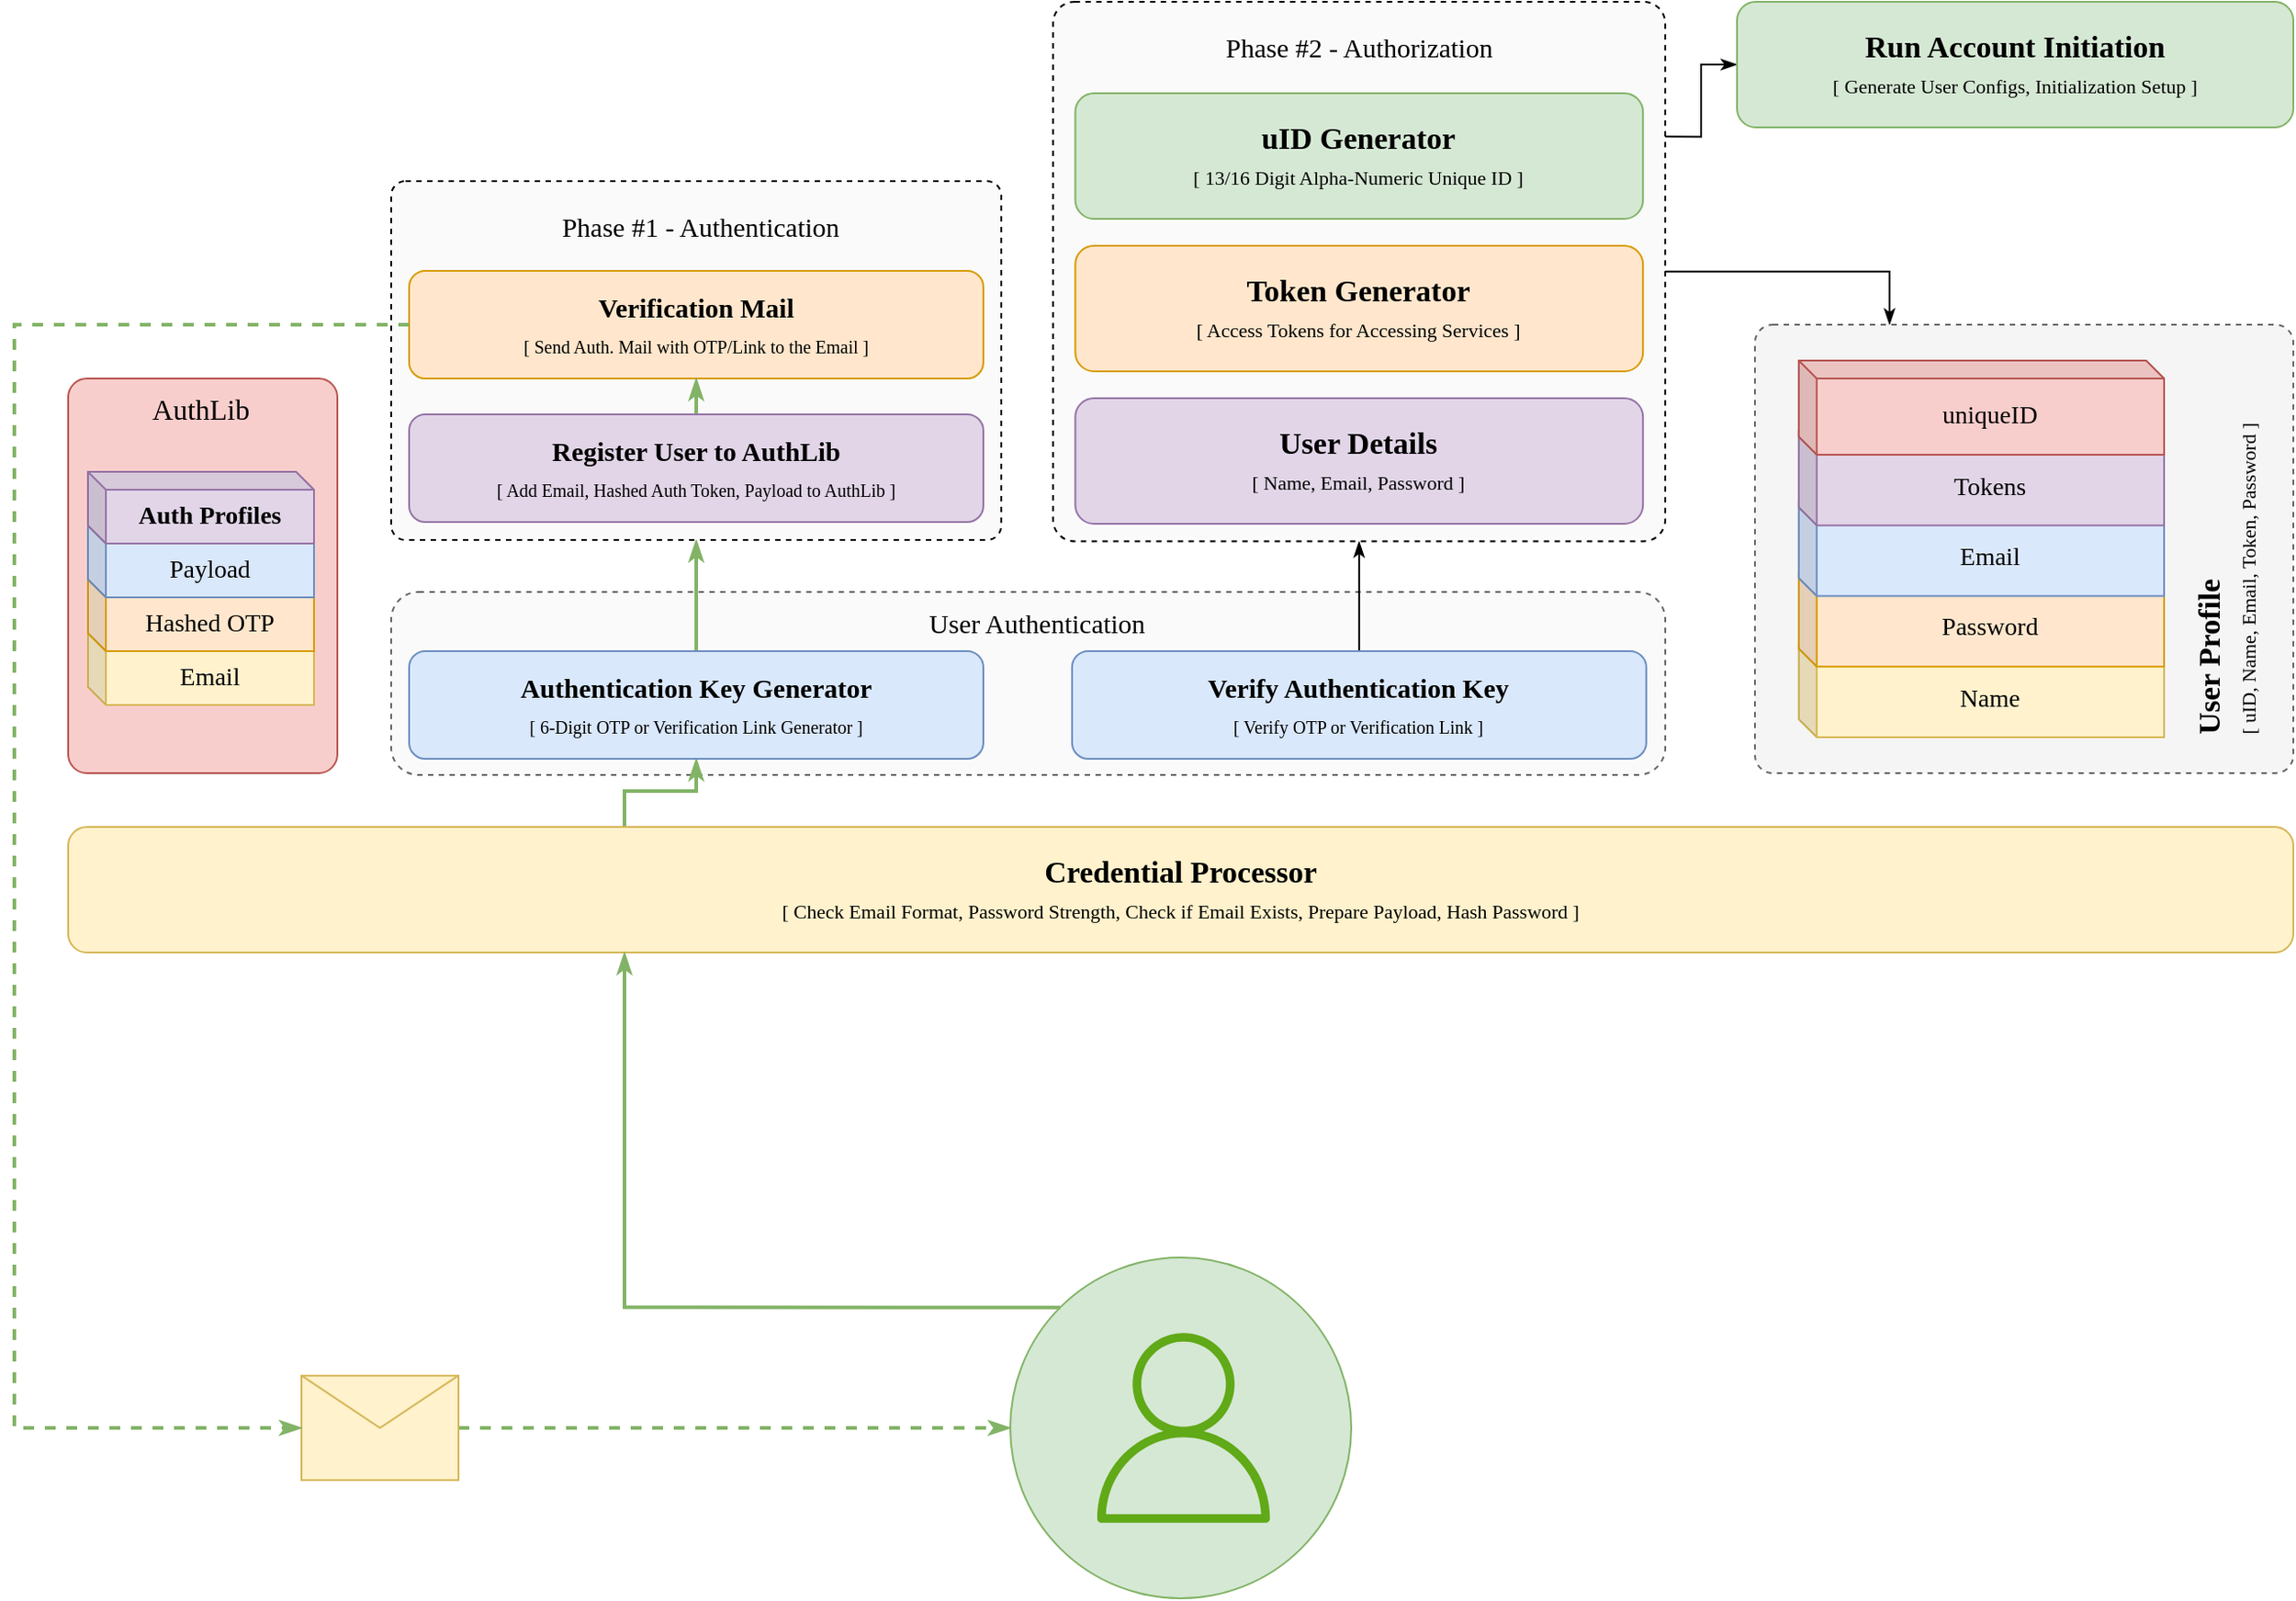 <mxfile version="16.0.3" type="github">
  <diagram id="bcZGq8niX8jsSqBgnsz0" name="Page-1">
    <mxGraphModel dx="1694" dy="936" grid="1" gridSize="10" guides="1" tooltips="1" connect="1" arrows="1" fold="1" page="0" pageScale="1" pageWidth="1100" pageHeight="850" math="0" shadow="0">
      <root>
        <mxCell id="0" />
        <mxCell id="1" parent="0" />
        <mxCell id="okvVlNZ2xvB_8VoVdYBR-27" value="" style="rounded=1;whiteSpace=wrap;html=1;dashed=1;fontFamily=Work Sans;fontSource=https%3A%2F%2Ffonts.googleapis.com%2Fcss%3Ffamily%3DWork%2BSans;fontSize=16;fillColor=#FAFAFA;fontColor=#333333;strokeColor=#666666;" vertex="1" parent="1">
          <mxGeometry x="280" y="459" width="710" height="102" as="geometry" />
        </mxCell>
        <mxCell id="okvVlNZ2xvB_8VoVdYBR-78" style="edgeStyle=orthogonalEdgeStyle;rounded=0;orthogonalLoop=1;jettySize=auto;html=1;exitX=0.25;exitY=0;exitDx=0;exitDy=0;entryX=0.5;entryY=1;entryDx=0;entryDy=0;fontFamily=Work Sans;fontSource=https%3A%2F%2Ffonts.googleapis.com%2Fcss%3Ffamily%3DWork%2BSans;fontSize=8;fontColor=#0080F0;endArrow=classicThin;endFill=1;strokeColor=#82B366;strokeWidth=2;" edge="1" parent="1" source="pe7kV6N1swRoLj8WlCbN-2" target="okvVlNZ2xvB_8VoVdYBR-2">
          <mxGeometry relative="1" as="geometry" />
        </mxCell>
        <mxCell id="pe7kV6N1swRoLj8WlCbN-2" value="&lt;font face=&quot;Work Sans&quot; data-font-src=&quot;https://fonts.googleapis.com/css?family=Work+Sans&quot; style=&quot;line-height: 0.3&quot;&gt;&lt;b style=&quot;font-size: 17px&quot;&gt;Credential Processor&lt;/b&gt;&lt;br&gt;&lt;font style=&quot;font-size: 11px&quot;&gt;[ Check Email Format, Password Strength, Check if Email Exists, Prepare Payload, Hash Password ]&lt;/font&gt;&lt;br&gt;&lt;/font&gt;" style="rounded=1;whiteSpace=wrap;html=1;fontSize=16;fillColor=#fff2cc;strokeColor=#d6b656;" parent="1" vertex="1">
          <mxGeometry x="100" y="590" width="1240" height="70" as="geometry" />
        </mxCell>
        <mxCell id="okvVlNZ2xvB_8VoVdYBR-56" style="edgeStyle=orthogonalEdgeStyle;rounded=0;orthogonalLoop=1;jettySize=auto;html=1;exitX=0.5;exitY=0;exitDx=0;exitDy=0;entryX=0.5;entryY=1;entryDx=0;entryDy=0;fontFamily=Work Sans;fontSource=https%3A%2F%2Ffonts.googleapis.com%2Fcss%3Ffamily%3DWork%2BSans;fontSize=15;endArrow=classicThin;endFill=1;strokeColor=#82B366;strokeWidth=2;" edge="1" parent="1" source="okvVlNZ2xvB_8VoVdYBR-2" target="okvVlNZ2xvB_8VoVdYBR-50">
          <mxGeometry relative="1" as="geometry" />
        </mxCell>
        <mxCell id="okvVlNZ2xvB_8VoVdYBR-2" value="&lt;font face=&quot;Work Sans&quot; data-font-src=&quot;https://fonts.googleapis.com/css?family=Work+Sans&quot; style=&quot;line-height: 0.3&quot;&gt;&lt;b&gt;&lt;font style=&quot;font-size: 15px&quot;&gt;Authentication Key Generator&lt;/font&gt;&lt;/b&gt;&lt;br&gt;&lt;font style=&quot;font-size: 10px&quot;&gt;[ 6-Digit OTP or Verification Link Generator ]&lt;/font&gt;&lt;br&gt;&lt;/font&gt;" style="rounded=1;whiteSpace=wrap;html=1;fontSize=16;fillColor=#dae8fc;strokeColor=#6c8ebf;" vertex="1" parent="1">
          <mxGeometry x="290" y="492" width="320" height="60" as="geometry" />
        </mxCell>
        <mxCell id="okvVlNZ2xvB_8VoVdYBR-58" style="edgeStyle=orthogonalEdgeStyle;rounded=0;orthogonalLoop=1;jettySize=auto;html=1;exitX=0.5;exitY=0;exitDx=0;exitDy=0;entryX=0.5;entryY=1;entryDx=0;entryDy=0;fontFamily=Work Sans;fontSource=https%3A%2F%2Ffonts.googleapis.com%2Fcss%3Ffamily%3DWork%2BSans;fontSize=15;endArrow=classicThin;endFill=1;" edge="1" parent="1" source="okvVlNZ2xvB_8VoVdYBR-23" target="okvVlNZ2xvB_8VoVdYBR-48">
          <mxGeometry relative="1" as="geometry" />
        </mxCell>
        <mxCell id="okvVlNZ2xvB_8VoVdYBR-23" value="&lt;font face=&quot;Work Sans&quot; data-font-src=&quot;https://fonts.googleapis.com/css?family=Work+Sans&quot; style=&quot;line-height: 0.3&quot;&gt;&lt;b&gt;&lt;font style=&quot;font-size: 15px&quot;&gt;Verify Authentication Key&lt;/font&gt;&lt;/b&gt;&lt;br&gt;&lt;font style=&quot;font-size: 10px&quot;&gt;[ Verify OTP or Verification Link ]&lt;/font&gt;&lt;br&gt;&lt;/font&gt;" style="rounded=1;whiteSpace=wrap;html=1;fontSize=16;fillColor=#dae8fc;strokeColor=#6c8ebf;" vertex="1" parent="1">
          <mxGeometry x="659.42" y="492" width="320" height="60" as="geometry" />
        </mxCell>
        <mxCell id="okvVlNZ2xvB_8VoVdYBR-28" value="User Authentication" style="text;html=1;strokeColor=none;fillColor=none;align=center;verticalAlign=middle;whiteSpace=wrap;rounded=0;dashed=1;fontFamily=Work Sans;fontSource=https%3A%2F%2Ffonts.googleapis.com%2Fcss%3Ffamily%3DWork%2BSans;fontSize=15;" vertex="1" parent="1">
          <mxGeometry x="560" y="466" width="160" height="20" as="geometry" />
        </mxCell>
        <mxCell id="okvVlNZ2xvB_8VoVdYBR-29" value="" style="group" vertex="1" connectable="0" parent="1">
          <mxGeometry x="100" y="340" width="150" height="220" as="geometry" />
        </mxCell>
        <mxCell id="okvVlNZ2xvB_8VoVdYBR-8" value="" style="rounded=1;whiteSpace=wrap;html=1;fontSize=10;arcSize=7;fillColor=#f8cecc;strokeColor=#b85450;" vertex="1" parent="okvVlNZ2xvB_8VoVdYBR-29">
          <mxGeometry width="150" height="220" as="geometry" />
        </mxCell>
        <mxCell id="okvVlNZ2xvB_8VoVdYBR-9" value="AuthLib" style="text;html=1;strokeColor=none;fillColor=none;align=center;verticalAlign=middle;whiteSpace=wrap;rounded=0;fontSize=16;fontFamily=Work Sans;fontSource=https%3A%2F%2Ffonts.googleapis.com%2Fcss%3Ffamily%3DWork%2BSans;" vertex="1" parent="okvVlNZ2xvB_8VoVdYBR-29">
          <mxGeometry x="44" y="7" width="60" height="20" as="geometry" />
        </mxCell>
        <mxCell id="okvVlNZ2xvB_8VoVdYBR-16" value="" style="group" vertex="1" connectable="0" parent="okvVlNZ2xvB_8VoVdYBR-29">
          <mxGeometry x="11" y="52" width="126" height="130" as="geometry" />
        </mxCell>
        <mxCell id="okvVlNZ2xvB_8VoVdYBR-11" value="Email" style="shape=cube;whiteSpace=wrap;html=1;boundedLbl=1;backgroundOutline=1;darkOpacity=0.05;darkOpacity2=0.1;fontFamily=Work Sans;fontSource=https%3A%2F%2Ffonts.googleapis.com%2Fcss%3Ffamily%3DWork%2BSans;fontSize=14;size=10;fillColor=#fff2cc;strokeColor=#d6b656;" vertex="1" parent="okvVlNZ2xvB_8VoVdYBR-16">
          <mxGeometry y="90" width="126" height="40" as="geometry" />
        </mxCell>
        <mxCell id="okvVlNZ2xvB_8VoVdYBR-12" value="Hashed OTP" style="shape=cube;whiteSpace=wrap;html=1;boundedLbl=1;backgroundOutline=1;darkOpacity=0.05;darkOpacity2=0.1;fontFamily=Work Sans;fontSource=https%3A%2F%2Ffonts.googleapis.com%2Fcss%3Ffamily%3DWork%2BSans;fontSize=14;size=10;fillColor=#ffe6cc;strokeColor=#d79b00;" vertex="1" parent="okvVlNZ2xvB_8VoVdYBR-16">
          <mxGeometry y="60" width="126" height="40" as="geometry" />
        </mxCell>
        <mxCell id="okvVlNZ2xvB_8VoVdYBR-13" value="Payload" style="shape=cube;whiteSpace=wrap;html=1;boundedLbl=1;backgroundOutline=1;darkOpacity=0.05;darkOpacity2=0.1;fontFamily=Work Sans;fontSource=https%3A%2F%2Ffonts.googleapis.com%2Fcss%3Ffamily%3DWork%2BSans;fontSize=14;size=10;fillColor=#dae8fc;strokeColor=#6c8ebf;" vertex="1" parent="okvVlNZ2xvB_8VoVdYBR-16">
          <mxGeometry y="30" width="126" height="40" as="geometry" />
        </mxCell>
        <mxCell id="okvVlNZ2xvB_8VoVdYBR-15" value="&lt;b&gt;Auth Profiles&lt;/b&gt;" style="shape=cube;whiteSpace=wrap;html=1;boundedLbl=1;backgroundOutline=1;darkOpacity=0.05;darkOpacity2=0.1;fontFamily=Work Sans;fontSource=https%3A%2F%2Ffonts.googleapis.com%2Fcss%3Ffamily%3DWork%2BSans;fontSize=14;size=10;fillColor=#e1d5e7;strokeColor=#9673a6;" vertex="1" parent="okvVlNZ2xvB_8VoVdYBR-16">
          <mxGeometry width="126" height="40" as="geometry" />
        </mxCell>
        <mxCell id="okvVlNZ2xvB_8VoVdYBR-63" style="edgeStyle=orthogonalEdgeStyle;rounded=0;orthogonalLoop=1;jettySize=auto;html=1;fontFamily=Work Sans;fontSource=https%3A%2F%2Ffonts.googleapis.com%2Fcss%3Ffamily%3DWork%2BSans;fontSize=15;endArrow=classicThin;endFill=1;entryX=0;entryY=0.5;entryDx=0;entryDy=0;exitX=1;exitY=0.25;exitDx=0;exitDy=0;" edge="1" parent="1" source="okvVlNZ2xvB_8VoVdYBR-48" target="okvVlNZ2xvB_8VoVdYBR-47">
          <mxGeometry relative="1" as="geometry">
            <mxPoint x="1002" y="165" as="sourcePoint" />
          </mxGeometry>
        </mxCell>
        <mxCell id="okvVlNZ2xvB_8VoVdYBR-47" value="&lt;font face=&quot;Work Sans&quot; data-font-src=&quot;https://fonts.googleapis.com/css?family=Work+Sans&quot; style=&quot;line-height: 0.3&quot;&gt;&lt;b style=&quot;font-size: 17px&quot;&gt;Run Account Initiation&lt;/b&gt;&lt;br&gt;&lt;font style=&quot;font-size: 11px&quot;&gt;[ Generate User Configs, Initialization Setup ]&lt;/font&gt;&lt;br&gt;&lt;/font&gt;" style="rounded=1;whiteSpace=wrap;html=1;fontSize=16;fillColor=#d5e8d4;strokeColor=#82b366;" vertex="1" parent="1">
          <mxGeometry x="1030" y="130" width="310" height="70" as="geometry" />
        </mxCell>
        <mxCell id="okvVlNZ2xvB_8VoVdYBR-54" value="" style="group" vertex="1" connectable="0" parent="1">
          <mxGeometry x="648.83" y="130" width="341.17" height="300.75" as="geometry" />
        </mxCell>
        <mxCell id="okvVlNZ2xvB_8VoVdYBR-48" value="" style="rounded=1;whiteSpace=wrap;html=1;dashed=1;fontFamily=Work Sans;fontSource=https%3A%2F%2Ffonts.googleapis.com%2Fcss%3Ffamily%3DWork%2BSans;fontSize=15;fillColor=#FAFAFA;arcSize=4;" vertex="1" parent="okvVlNZ2xvB_8VoVdYBR-54">
          <mxGeometry width="341.17" height="300.75" as="geometry" />
        </mxCell>
        <mxCell id="okvVlNZ2xvB_8VoVdYBR-1" value="&lt;font face=&quot;Work Sans&quot; data-font-src=&quot;https://fonts.googleapis.com/css?family=Work+Sans&quot; style=&quot;line-height: 0.3&quot;&gt;&lt;b style=&quot;font-size: 17px&quot;&gt;Token Generator&lt;/b&gt;&lt;br&gt;&lt;font style=&quot;font-size: 11px&quot;&gt;[ Access Tokens for Accessing Services ]&lt;/font&gt;&lt;br&gt;&lt;/font&gt;" style="rounded=1;whiteSpace=wrap;html=1;fontSize=16;fillColor=#ffe6cc;strokeColor=#d79b00;" vertex="1" parent="okvVlNZ2xvB_8VoVdYBR-54">
          <mxGeometry x="12.403" y="136" width="316.365" height="70" as="geometry" />
        </mxCell>
        <mxCell id="okvVlNZ2xvB_8VoVdYBR-33" value="&lt;font face=&quot;Work Sans&quot; data-font-src=&quot;https://fonts.googleapis.com/css?family=Work+Sans&quot; style=&quot;line-height: 0.3&quot;&gt;&lt;b style=&quot;font-size: 17px&quot;&gt;User Details&lt;/b&gt;&lt;br&gt;&lt;font style=&quot;font-size: 11px&quot;&gt;[ Name, Email, Password ]&lt;/font&gt;&lt;br&gt;&lt;/font&gt;" style="rounded=1;whiteSpace=wrap;html=1;fontSize=16;fillColor=#e1d5e7;strokeColor=#9673a6;" vertex="1" parent="okvVlNZ2xvB_8VoVdYBR-54">
          <mxGeometry x="12.403" y="221" width="316.365" height="70" as="geometry" />
        </mxCell>
        <mxCell id="pe7kV6N1swRoLj8WlCbN-1" value="&lt;font face=&quot;Work Sans&quot; data-font-src=&quot;https://fonts.googleapis.com/css?family=Work+Sans&quot; style=&quot;line-height: 0.3&quot;&gt;&lt;b style=&quot;font-size: 17px&quot;&gt;uID Generator&lt;/b&gt;&lt;br&gt;&lt;font style=&quot;font-size: 11px&quot;&gt;[ 13/16 Digit Alpha-Numeric Unique ID ]&lt;/font&gt;&lt;br&gt;&lt;/font&gt;" style="rounded=1;whiteSpace=wrap;html=1;fontSize=16;fillColor=#d5e8d4;strokeColor=#82b366;" parent="okvVlNZ2xvB_8VoVdYBR-54" vertex="1">
          <mxGeometry x="12.403" y="51" width="316.365" height="70" as="geometry" />
        </mxCell>
        <mxCell id="okvVlNZ2xvB_8VoVdYBR-53" value="Phase #2 - Authorization" style="text;html=1;strokeColor=none;fillColor=none;align=center;verticalAlign=middle;whiteSpace=wrap;rounded=0;dashed=1;fontFamily=Work Sans;fontSource=https%3A%2F%2Ffonts.googleapis.com%2Fcss%3Ffamily%3DWork%2BSans;fontSize=15;" vertex="1" parent="okvVlNZ2xvB_8VoVdYBR-54">
          <mxGeometry x="59.272" y="10" width="222.627" height="30" as="geometry" />
        </mxCell>
        <mxCell id="okvVlNZ2xvB_8VoVdYBR-55" value="" style="group" vertex="1" connectable="0" parent="1">
          <mxGeometry x="280" y="230" width="340" height="200" as="geometry" />
        </mxCell>
        <mxCell id="okvVlNZ2xvB_8VoVdYBR-50" value="" style="rounded=1;whiteSpace=wrap;html=1;dashed=1;fontFamily=Work Sans;fontSource=https%3A%2F%2Ffonts.googleapis.com%2Fcss%3Ffamily%3DWork%2BSans;fontSize=15;fillColor=#FAFAFA;arcSize=4;" vertex="1" parent="okvVlNZ2xvB_8VoVdYBR-55">
          <mxGeometry width="340" height="200" as="geometry" />
        </mxCell>
        <mxCell id="okvVlNZ2xvB_8VoVdYBR-4" value="&lt;font face=&quot;Work Sans&quot; data-font-src=&quot;https://fonts.googleapis.com/css?family=Work+Sans&quot; style=&quot;line-height: 0.3&quot;&gt;&lt;span style=&quot;font-size: 15px&quot;&gt;&lt;b&gt;Verification Mail&lt;/b&gt;&lt;/span&gt;&lt;br&gt;&lt;font style=&quot;font-size: 10px&quot;&gt;[ Send Auth. Mail with OTP/Link to the Email ]&lt;/font&gt;&lt;br&gt;&lt;/font&gt;" style="rounded=1;whiteSpace=wrap;html=1;fontSize=16;fillColor=#ffe6cc;strokeColor=#d79b00;" vertex="1" parent="okvVlNZ2xvB_8VoVdYBR-55">
          <mxGeometry x="10" y="50" width="320" height="60" as="geometry" />
        </mxCell>
        <mxCell id="okvVlNZ2xvB_8VoVdYBR-57" style="edgeStyle=orthogonalEdgeStyle;rounded=0;orthogonalLoop=1;jettySize=auto;html=1;exitX=0.5;exitY=0;exitDx=0;exitDy=0;entryX=0.5;entryY=1;entryDx=0;entryDy=0;fontFamily=Work Sans;fontSource=https%3A%2F%2Ffonts.googleapis.com%2Fcss%3Ffamily%3DWork%2BSans;fontSize=15;endArrow=classicThin;endFill=1;strokeWidth=2;strokeColor=#82B366;" edge="1" parent="okvVlNZ2xvB_8VoVdYBR-55" source="okvVlNZ2xvB_8VoVdYBR-5" target="okvVlNZ2xvB_8VoVdYBR-4">
          <mxGeometry relative="1" as="geometry" />
        </mxCell>
        <mxCell id="okvVlNZ2xvB_8VoVdYBR-5" value="&lt;font face=&quot;Work Sans&quot; data-font-src=&quot;https://fonts.googleapis.com/css?family=Work+Sans&quot; style=&quot;line-height: 0.3&quot;&gt;&lt;b&gt;&lt;font style=&quot;font-size: 15px&quot;&gt;Register User to AuthLib&lt;/font&gt;&lt;/b&gt;&lt;br&gt;&lt;font style=&quot;font-size: 10px&quot;&gt;[ Add Email, Hashed Auth Token, Payload to AuthLib ]&lt;/font&gt;&lt;br&gt;&lt;/font&gt;" style="rounded=1;whiteSpace=wrap;html=1;fontSize=16;fillColor=#e1d5e7;strokeColor=#9673a6;" vertex="1" parent="okvVlNZ2xvB_8VoVdYBR-55">
          <mxGeometry x="10" y="130" width="320" height="60" as="geometry" />
        </mxCell>
        <mxCell id="okvVlNZ2xvB_8VoVdYBR-51" value="Phase #1 - Authentication" style="text;html=1;strokeColor=none;fillColor=none;align=center;verticalAlign=middle;whiteSpace=wrap;rounded=0;dashed=1;fontFamily=Work Sans;fontSource=https%3A%2F%2Ffonts.googleapis.com%2Fcss%3Ffamily%3DWork%2BSans;fontSize=15;" vertex="1" parent="okvVlNZ2xvB_8VoVdYBR-55">
          <mxGeometry x="75" y="10" width="195" height="30" as="geometry" />
        </mxCell>
        <mxCell id="okvVlNZ2xvB_8VoVdYBR-59" style="edgeStyle=orthogonalEdgeStyle;rounded=0;orthogonalLoop=1;jettySize=auto;html=1;exitX=1;exitY=0.5;exitDx=0;exitDy=0;entryX=0.25;entryY=0;entryDx=0;entryDy=0;fontFamily=Work Sans;fontSource=https%3A%2F%2Ffonts.googleapis.com%2Fcss%3Ffamily%3DWork%2BSans;fontSize=15;endArrow=classicThin;endFill=1;" edge="1" parent="1" source="okvVlNZ2xvB_8VoVdYBR-48" target="okvVlNZ2xvB_8VoVdYBR-34">
          <mxGeometry relative="1" as="geometry" />
        </mxCell>
        <mxCell id="okvVlNZ2xvB_8VoVdYBR-34" value="&lt;font face=&quot;Work Sans&quot; data-font-src=&quot;https://fonts.googleapis.com/css?family=Work+Sans&quot; style=&quot;line-height: 0.3&quot;&gt;&lt;br&gt;&lt;/font&gt;" style="rounded=1;whiteSpace=wrap;html=1;fontSize=16;fillColor=#f5f5f5;strokeColor=#666666;arcSize=4;fontColor=#333333;dashed=1;" vertex="1" parent="1">
          <mxGeometry x="1040" y="310" width="300" height="250" as="geometry" />
        </mxCell>
        <mxCell id="okvVlNZ2xvB_8VoVdYBR-41" value="" style="group" vertex="1" connectable="0" parent="1">
          <mxGeometry x="1064.4" y="330" width="203.6" height="210" as="geometry" />
        </mxCell>
        <mxCell id="okvVlNZ2xvB_8VoVdYBR-36" value="Name" style="shape=cube;whiteSpace=wrap;html=1;boundedLbl=1;backgroundOutline=1;darkOpacity=0.05;darkOpacity2=0.1;fontFamily=Work Sans;fontSource=https%3A%2F%2Ffonts.googleapis.com%2Fcss%3Ffamily%3DWork%2BSans;fontSize=14;size=10;fillColor=#fff2cc;strokeColor=#d6b656;" vertex="1" parent="okvVlNZ2xvB_8VoVdYBR-41">
          <mxGeometry y="157.5" width="203.6" height="52.5" as="geometry" />
        </mxCell>
        <mxCell id="okvVlNZ2xvB_8VoVdYBR-37" value="Password" style="shape=cube;whiteSpace=wrap;html=1;boundedLbl=1;backgroundOutline=1;darkOpacity=0.05;darkOpacity2=0.1;fontFamily=Work Sans;fontSource=https%3A%2F%2Ffonts.googleapis.com%2Fcss%3Ffamily%3DWork%2BSans;fontSize=14;size=10;fillColor=#ffe6cc;strokeColor=#d79b00;" vertex="1" parent="okvVlNZ2xvB_8VoVdYBR-41">
          <mxGeometry y="118.125" width="203.6" height="52.5" as="geometry" />
        </mxCell>
        <mxCell id="okvVlNZ2xvB_8VoVdYBR-38" value="Email" style="shape=cube;whiteSpace=wrap;html=1;boundedLbl=1;backgroundOutline=1;darkOpacity=0.05;darkOpacity2=0.1;fontFamily=Work Sans;fontSource=https%3A%2F%2Ffonts.googleapis.com%2Fcss%3Ffamily%3DWork%2BSans;fontSize=14;size=10;fillColor=#dae8fc;strokeColor=#6c8ebf;" vertex="1" parent="okvVlNZ2xvB_8VoVdYBR-41">
          <mxGeometry y="78.75" width="203.6" height="52.5" as="geometry" />
        </mxCell>
        <mxCell id="okvVlNZ2xvB_8VoVdYBR-39" value="Tokens" style="shape=cube;whiteSpace=wrap;html=1;boundedLbl=1;backgroundOutline=1;darkOpacity=0.05;darkOpacity2=0.1;fontFamily=Work Sans;fontSource=https%3A%2F%2Ffonts.googleapis.com%2Fcss%3Ffamily%3DWork%2BSans;fontSize=14;size=10;fillColor=#e1d5e7;strokeColor=#9673a6;" vertex="1" parent="okvVlNZ2xvB_8VoVdYBR-41">
          <mxGeometry y="39.375" width="203.6" height="52.5" as="geometry" />
        </mxCell>
        <mxCell id="okvVlNZ2xvB_8VoVdYBR-40" value="uniqueID" style="shape=cube;whiteSpace=wrap;html=1;boundedLbl=1;backgroundOutline=1;darkOpacity=0.05;darkOpacity2=0.1;fontFamily=Work Sans;fontSource=https%3A%2F%2Ffonts.googleapis.com%2Fcss%3Ffamily%3DWork%2BSans;fontSize=14;size=10;fillColor=#f8cecc;strokeColor=#b85450;" vertex="1" parent="okvVlNZ2xvB_8VoVdYBR-41">
          <mxGeometry width="203.6" height="52.5" as="geometry" />
        </mxCell>
        <mxCell id="okvVlNZ2xvB_8VoVdYBR-43" value="&lt;b style=&quot;font-size: 17px&quot;&gt;User Profile&lt;/b&gt;&lt;br style=&quot;font-size: 16px&quot;&gt;&lt;font style=&quot;font-size: 11px&quot;&gt;[ uID, Name, Email, Token, Password ]&lt;/font&gt;" style="text;html=1;strokeColor=none;fillColor=none;align=left;verticalAlign=middle;whiteSpace=wrap;rounded=0;dashed=1;fontFamily=Work Sans;fontSource=https%3A%2F%2Ffonts.googleapis.com%2Fcss%3Ffamily%3DWork%2BSans;fontSize=15;rotation=-90;" vertex="1" parent="1">
          <mxGeometry x="1198" y="410" width="210.4" height="50" as="geometry" />
        </mxCell>
        <mxCell id="okvVlNZ2xvB_8VoVdYBR-73" value="" style="group" vertex="1" connectable="0" parent="1">
          <mxGeometry x="625" y="830" width="190" height="190" as="geometry" />
        </mxCell>
        <mxCell id="okvVlNZ2xvB_8VoVdYBR-71" value="" style="ellipse;whiteSpace=wrap;html=1;aspect=fixed;fontFamily=Work Sans;fontSource=https%3A%2F%2Ffonts.googleapis.com%2Fcss%3Ffamily%3DWork%2BSans;fontSize=8;strokeColor=#82b366;fillColor=#d5e8d4;" vertex="1" parent="okvVlNZ2xvB_8VoVdYBR-73">
          <mxGeometry width="190" height="190" as="geometry" />
        </mxCell>
        <mxCell id="okvVlNZ2xvB_8VoVdYBR-72" value="" style="sketch=0;outlineConnect=0;dashed=0;verticalLabelPosition=bottom;verticalAlign=top;align=center;html=1;fontSize=12;fontStyle=0;aspect=fixed;pointerEvents=1;shape=mxgraph.aws4.user;fontFamily=Work Sans;fontSource=https%3A%2F%2Ffonts.googleapis.com%2Fcss%3Ffamily%3DWork%2BSans;fillColor=#60a917;fontColor=#ffffff;strokeColor=#2D7600;" vertex="1" parent="okvVlNZ2xvB_8VoVdYBR-73">
          <mxGeometry x="43.659" y="42.071" width="105.857" height="105.857" as="geometry" />
        </mxCell>
        <mxCell id="okvVlNZ2xvB_8VoVdYBR-76" style="edgeStyle=orthogonalEdgeStyle;rounded=0;orthogonalLoop=1;jettySize=auto;html=1;exitX=1;exitY=0.5;exitDx=0;exitDy=0;entryX=0;entryY=0.5;entryDx=0;entryDy=0;dashed=1;fontFamily=Work Sans;fontSource=https%3A%2F%2Ffonts.googleapis.com%2Fcss%3Ffamily%3DWork%2BSans;fontSize=8;fontColor=#0080F0;endArrow=classicThin;endFill=1;strokeColor=#82B366;strokeWidth=2;" edge="1" parent="1" source="okvVlNZ2xvB_8VoVdYBR-74" target="okvVlNZ2xvB_8VoVdYBR-71">
          <mxGeometry relative="1" as="geometry" />
        </mxCell>
        <mxCell id="okvVlNZ2xvB_8VoVdYBR-74" value="" style="shape=message;html=1;whiteSpace=wrap;html=1;outlineConnect=0;fontFamily=Work Sans;fontSource=https%3A%2F%2Ffonts.googleapis.com%2Fcss%3Ffamily%3DWork%2BSans;fontSize=8;strokeColor=#d6b656;fillColor=#fff2cc;" vertex="1" parent="1">
          <mxGeometry x="230" y="895.83" width="87.49" height="58.33" as="geometry" />
        </mxCell>
        <mxCell id="okvVlNZ2xvB_8VoVdYBR-75" style="edgeStyle=orthogonalEdgeStyle;rounded=0;orthogonalLoop=1;jettySize=auto;html=1;exitX=0;exitY=0.5;exitDx=0;exitDy=0;entryX=0;entryY=0.5;entryDx=0;entryDy=0;fontFamily=Work Sans;fontSource=https%3A%2F%2Ffonts.googleapis.com%2Fcss%3Ffamily%3DWork%2BSans;fontSize=8;fontColor=#0080F0;endArrow=classicThin;endFill=1;dashed=1;strokeColor=#82B366;strokeWidth=2;" edge="1" parent="1" source="okvVlNZ2xvB_8VoVdYBR-4" target="okvVlNZ2xvB_8VoVdYBR-74">
          <mxGeometry relative="1" as="geometry">
            <Array as="points">
              <mxPoint x="70" y="310" />
              <mxPoint x="70" y="925" />
            </Array>
          </mxGeometry>
        </mxCell>
        <mxCell id="okvVlNZ2xvB_8VoVdYBR-77" style="edgeStyle=orthogonalEdgeStyle;rounded=0;orthogonalLoop=1;jettySize=auto;html=1;entryX=0.25;entryY=1;entryDx=0;entryDy=0;fontFamily=Work Sans;fontSource=https%3A%2F%2Ffonts.googleapis.com%2Fcss%3Ffamily%3DWork%2BSans;fontSize=8;fontColor=#0080F0;endArrow=classicThin;endFill=1;strokeColor=#82B366;strokeWidth=2;exitX=0;exitY=0;exitDx=0;exitDy=0;" edge="1" parent="1" source="okvVlNZ2xvB_8VoVdYBR-71" target="pe7kV6N1swRoLj8WlCbN-2">
          <mxGeometry relative="1" as="geometry">
            <mxPoint x="653" y="840" as="sourcePoint" />
            <Array as="points">
              <mxPoint x="410" y="858" />
            </Array>
          </mxGeometry>
        </mxCell>
      </root>
    </mxGraphModel>
  </diagram>
</mxfile>
